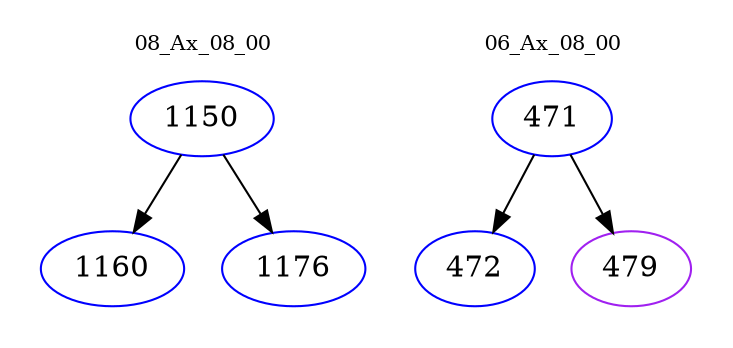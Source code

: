 digraph{
subgraph cluster_0 {
color = white
label = "08_Ax_08_00";
fontsize=10;
T0_1150 [label="1150", color="blue"]
T0_1150 -> T0_1160 [color="black"]
T0_1160 [label="1160", color="blue"]
T0_1150 -> T0_1176 [color="black"]
T0_1176 [label="1176", color="blue"]
}
subgraph cluster_1 {
color = white
label = "06_Ax_08_00";
fontsize=10;
T1_471 [label="471", color="blue"]
T1_471 -> T1_472 [color="black"]
T1_472 [label="472", color="blue"]
T1_471 -> T1_479 [color="black"]
T1_479 [label="479", color="purple"]
}
}
